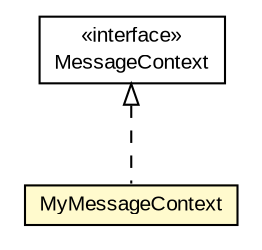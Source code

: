 #!/usr/local/bin/dot
#
# Class diagram 
# Generated by UMLGraph version R5_6-24-gf6e263 (http://www.umlgraph.org/)
#

digraph G {
	edge [fontname="arial",fontsize=10,labelfontname="arial",labelfontsize=10];
	node [fontname="arial",fontsize=10,shape=plaintext];
	nodesep=0.25;
	ranksep=0.5;
	// org.miloss.fgsms.common.MyMessageContext
	c1957 [label=<<table title="org.miloss.fgsms.common.MyMessageContext" border="0" cellborder="1" cellspacing="0" cellpadding="2" port="p" bgcolor="lemonChiffon" href="./MyMessageContext.html">
		<tr><td><table border="0" cellspacing="0" cellpadding="1">
<tr><td align="center" balign="center"> MyMessageContext </td></tr>
		</table></td></tr>
		</table>>, URL="./MyMessageContext.html", fontname="arial", fontcolor="black", fontsize=10.0];
	//org.miloss.fgsms.common.MyMessageContext implements javax.xml.ws.handler.MessageContext
	c1997:p -> c1957:p [dir=back,arrowtail=empty,style=dashed];
	// javax.xml.ws.handler.MessageContext
	c1997 [label=<<table title="javax.xml.ws.handler.MessageContext" border="0" cellborder="1" cellspacing="0" cellpadding="2" port="p" href="http://java.sun.com/j2se/1.4.2/docs/api/javax/xml/ws/handler/MessageContext.html">
		<tr><td><table border="0" cellspacing="0" cellpadding="1">
<tr><td align="center" balign="center"> &#171;interface&#187; </td></tr>
<tr><td align="center" balign="center"> MessageContext </td></tr>
		</table></td></tr>
		</table>>, URL="http://java.sun.com/j2se/1.4.2/docs/api/javax/xml/ws/handler/MessageContext.html", fontname="arial", fontcolor="black", fontsize=10.0];
}

